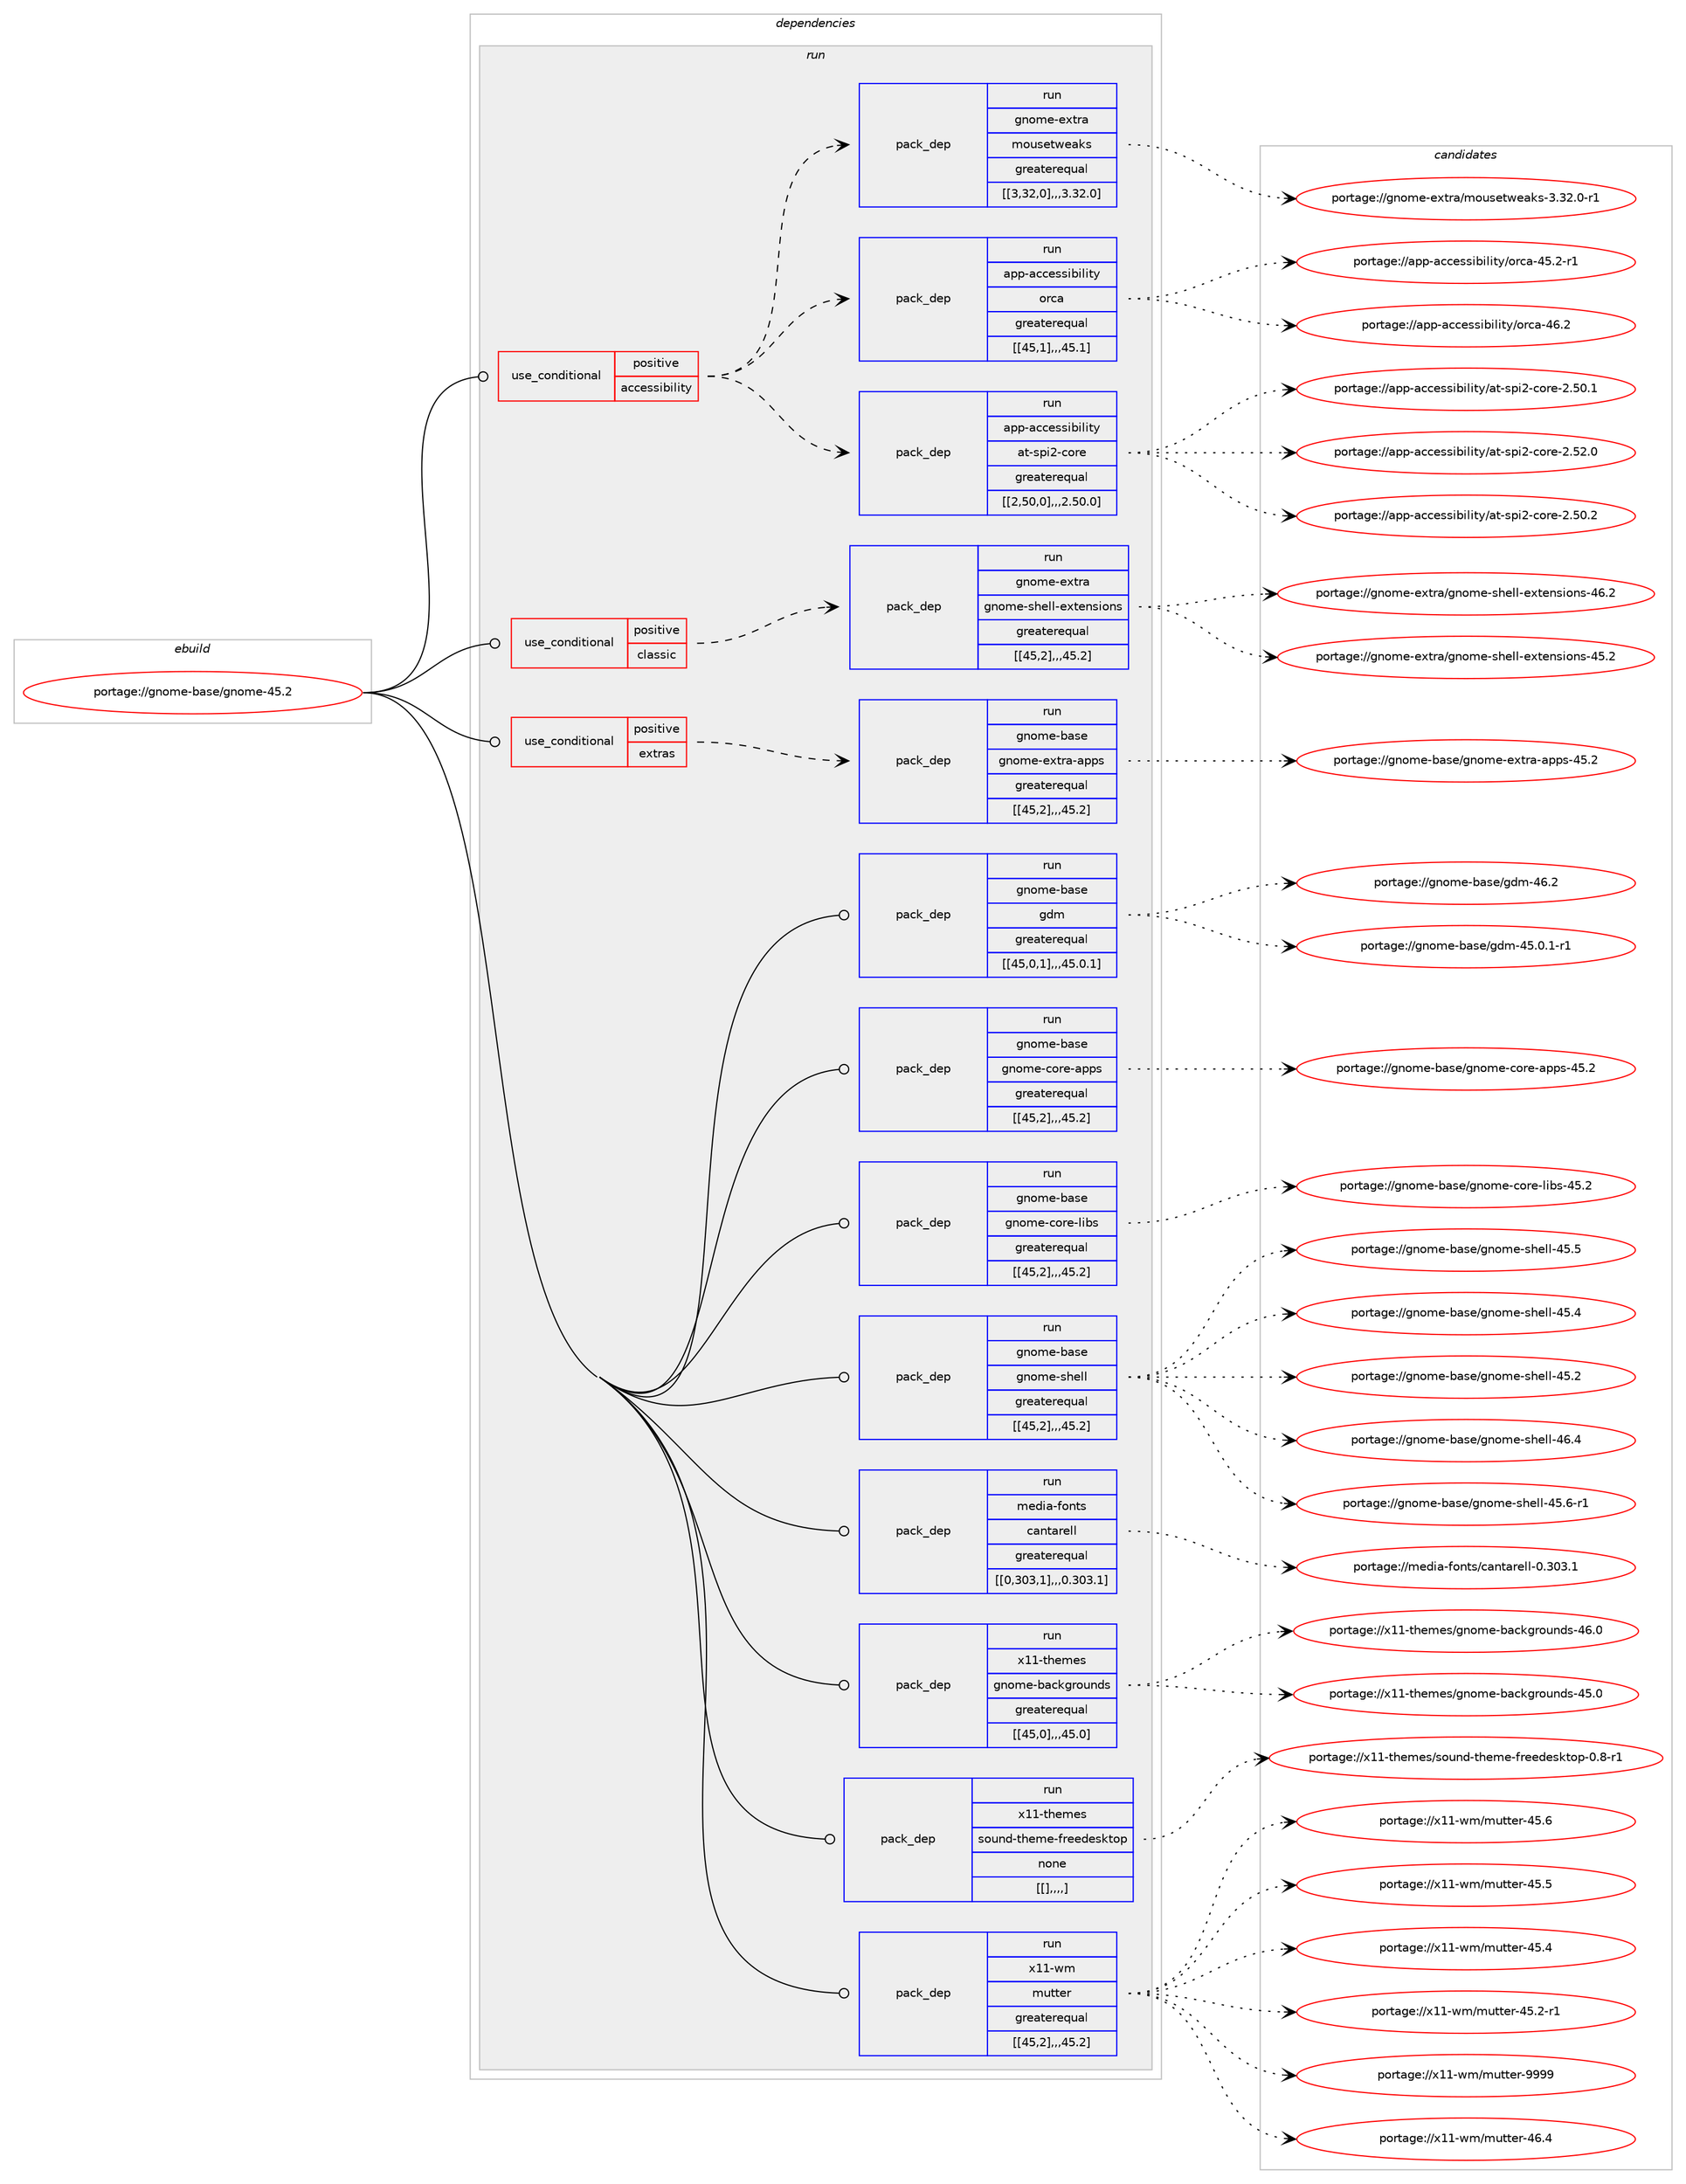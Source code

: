 digraph prolog {

# *************
# Graph options
# *************

newrank=true;
concentrate=true;
compound=true;
graph [rankdir=LR,fontname=Helvetica,fontsize=10,ranksep=1.5];#, ranksep=2.5, nodesep=0.2];
edge  [arrowhead=vee];
node  [fontname=Helvetica,fontsize=10];

# **********
# The ebuild
# **********

subgraph cluster_leftcol {
color=gray;
label=<<i>ebuild</i>>;
id [label="portage://gnome-base/gnome-45.2", color=red, width=4, href="../gnome-base/gnome-45.2.svg"];
}

# ****************
# The dependencies
# ****************

subgraph cluster_midcol {
color=gray;
label=<<i>dependencies</i>>;
subgraph cluster_compile {
fillcolor="#eeeeee";
style=filled;
label=<<i>compile</i>>;
}
subgraph cluster_compileandrun {
fillcolor="#eeeeee";
style=filled;
label=<<i>compile and run</i>>;
}
subgraph cluster_run {
fillcolor="#eeeeee";
style=filled;
label=<<i>run</i>>;
subgraph cond66879 {
dependency240144 [label=<<TABLE BORDER="0" CELLBORDER="1" CELLSPACING="0" CELLPADDING="4"><TR><TD ROWSPAN="3" CELLPADDING="10">use_conditional</TD></TR><TR><TD>positive</TD></TR><TR><TD>accessibility</TD></TR></TABLE>>, shape=none, color=red];
subgraph pack171754 {
dependency240145 [label=<<TABLE BORDER="0" CELLBORDER="1" CELLSPACING="0" CELLPADDING="4" WIDTH="220"><TR><TD ROWSPAN="6" CELLPADDING="30">pack_dep</TD></TR><TR><TD WIDTH="110">run</TD></TR><TR><TD>app-accessibility</TD></TR><TR><TD>at-spi2-core</TD></TR><TR><TD>greaterequal</TD></TR><TR><TD>[[2,50,0],,,2.50.0]</TD></TR></TABLE>>, shape=none, color=blue];
}
dependency240144:e -> dependency240145:w [weight=20,style="dashed",arrowhead="vee"];
subgraph pack171755 {
dependency240146 [label=<<TABLE BORDER="0" CELLBORDER="1" CELLSPACING="0" CELLPADDING="4" WIDTH="220"><TR><TD ROWSPAN="6" CELLPADDING="30">pack_dep</TD></TR><TR><TD WIDTH="110">run</TD></TR><TR><TD>app-accessibility</TD></TR><TR><TD>orca</TD></TR><TR><TD>greaterequal</TD></TR><TR><TD>[[45,1],,,45.1]</TD></TR></TABLE>>, shape=none, color=blue];
}
dependency240144:e -> dependency240146:w [weight=20,style="dashed",arrowhead="vee"];
subgraph pack171756 {
dependency240147 [label=<<TABLE BORDER="0" CELLBORDER="1" CELLSPACING="0" CELLPADDING="4" WIDTH="220"><TR><TD ROWSPAN="6" CELLPADDING="30">pack_dep</TD></TR><TR><TD WIDTH="110">run</TD></TR><TR><TD>gnome-extra</TD></TR><TR><TD>mousetweaks</TD></TR><TR><TD>greaterequal</TD></TR><TR><TD>[[3,32,0],,,3.32.0]</TD></TR></TABLE>>, shape=none, color=blue];
}
dependency240144:e -> dependency240147:w [weight=20,style="dashed",arrowhead="vee"];
}
id:e -> dependency240144:w [weight=20,style="solid",arrowhead="odot"];
subgraph cond66880 {
dependency240148 [label=<<TABLE BORDER="0" CELLBORDER="1" CELLSPACING="0" CELLPADDING="4"><TR><TD ROWSPAN="3" CELLPADDING="10">use_conditional</TD></TR><TR><TD>positive</TD></TR><TR><TD>classic</TD></TR></TABLE>>, shape=none, color=red];
subgraph pack171757 {
dependency240149 [label=<<TABLE BORDER="0" CELLBORDER="1" CELLSPACING="0" CELLPADDING="4" WIDTH="220"><TR><TD ROWSPAN="6" CELLPADDING="30">pack_dep</TD></TR><TR><TD WIDTH="110">run</TD></TR><TR><TD>gnome-extra</TD></TR><TR><TD>gnome-shell-extensions</TD></TR><TR><TD>greaterequal</TD></TR><TR><TD>[[45,2],,,45.2]</TD></TR></TABLE>>, shape=none, color=blue];
}
dependency240148:e -> dependency240149:w [weight=20,style="dashed",arrowhead="vee"];
}
id:e -> dependency240148:w [weight=20,style="solid",arrowhead="odot"];
subgraph cond66881 {
dependency240150 [label=<<TABLE BORDER="0" CELLBORDER="1" CELLSPACING="0" CELLPADDING="4"><TR><TD ROWSPAN="3" CELLPADDING="10">use_conditional</TD></TR><TR><TD>positive</TD></TR><TR><TD>extras</TD></TR></TABLE>>, shape=none, color=red];
subgraph pack171758 {
dependency240151 [label=<<TABLE BORDER="0" CELLBORDER="1" CELLSPACING="0" CELLPADDING="4" WIDTH="220"><TR><TD ROWSPAN="6" CELLPADDING="30">pack_dep</TD></TR><TR><TD WIDTH="110">run</TD></TR><TR><TD>gnome-base</TD></TR><TR><TD>gnome-extra-apps</TD></TR><TR><TD>greaterequal</TD></TR><TR><TD>[[45,2],,,45.2]</TD></TR></TABLE>>, shape=none, color=blue];
}
dependency240150:e -> dependency240151:w [weight=20,style="dashed",arrowhead="vee"];
}
id:e -> dependency240150:w [weight=20,style="solid",arrowhead="odot"];
subgraph pack171759 {
dependency240152 [label=<<TABLE BORDER="0" CELLBORDER="1" CELLSPACING="0" CELLPADDING="4" WIDTH="220"><TR><TD ROWSPAN="6" CELLPADDING="30">pack_dep</TD></TR><TR><TD WIDTH="110">run</TD></TR><TR><TD>gnome-base</TD></TR><TR><TD>gdm</TD></TR><TR><TD>greaterequal</TD></TR><TR><TD>[[45,0,1],,,45.0.1]</TD></TR></TABLE>>, shape=none, color=blue];
}
id:e -> dependency240152:w [weight=20,style="solid",arrowhead="odot"];
subgraph pack171760 {
dependency240153 [label=<<TABLE BORDER="0" CELLBORDER="1" CELLSPACING="0" CELLPADDING="4" WIDTH="220"><TR><TD ROWSPAN="6" CELLPADDING="30">pack_dep</TD></TR><TR><TD WIDTH="110">run</TD></TR><TR><TD>gnome-base</TD></TR><TR><TD>gnome-core-apps</TD></TR><TR><TD>greaterequal</TD></TR><TR><TD>[[45,2],,,45.2]</TD></TR></TABLE>>, shape=none, color=blue];
}
id:e -> dependency240153:w [weight=20,style="solid",arrowhead="odot"];
subgraph pack171761 {
dependency240154 [label=<<TABLE BORDER="0" CELLBORDER="1" CELLSPACING="0" CELLPADDING="4" WIDTH="220"><TR><TD ROWSPAN="6" CELLPADDING="30">pack_dep</TD></TR><TR><TD WIDTH="110">run</TD></TR><TR><TD>gnome-base</TD></TR><TR><TD>gnome-core-libs</TD></TR><TR><TD>greaterequal</TD></TR><TR><TD>[[45,2],,,45.2]</TD></TR></TABLE>>, shape=none, color=blue];
}
id:e -> dependency240154:w [weight=20,style="solid",arrowhead="odot"];
subgraph pack171762 {
dependency240155 [label=<<TABLE BORDER="0" CELLBORDER="1" CELLSPACING="0" CELLPADDING="4" WIDTH="220"><TR><TD ROWSPAN="6" CELLPADDING="30">pack_dep</TD></TR><TR><TD WIDTH="110">run</TD></TR><TR><TD>gnome-base</TD></TR><TR><TD>gnome-shell</TD></TR><TR><TD>greaterequal</TD></TR><TR><TD>[[45,2],,,45.2]</TD></TR></TABLE>>, shape=none, color=blue];
}
id:e -> dependency240155:w [weight=20,style="solid",arrowhead="odot"];
subgraph pack171763 {
dependency240156 [label=<<TABLE BORDER="0" CELLBORDER="1" CELLSPACING="0" CELLPADDING="4" WIDTH="220"><TR><TD ROWSPAN="6" CELLPADDING="30">pack_dep</TD></TR><TR><TD WIDTH="110">run</TD></TR><TR><TD>media-fonts</TD></TR><TR><TD>cantarell</TD></TR><TR><TD>greaterequal</TD></TR><TR><TD>[[0,303,1],,,0.303.1]</TD></TR></TABLE>>, shape=none, color=blue];
}
id:e -> dependency240156:w [weight=20,style="solid",arrowhead="odot"];
subgraph pack171764 {
dependency240157 [label=<<TABLE BORDER="0" CELLBORDER="1" CELLSPACING="0" CELLPADDING="4" WIDTH="220"><TR><TD ROWSPAN="6" CELLPADDING="30">pack_dep</TD></TR><TR><TD WIDTH="110">run</TD></TR><TR><TD>x11-themes</TD></TR><TR><TD>gnome-backgrounds</TD></TR><TR><TD>greaterequal</TD></TR><TR><TD>[[45,0],,,45.0]</TD></TR></TABLE>>, shape=none, color=blue];
}
id:e -> dependency240157:w [weight=20,style="solid",arrowhead="odot"];
subgraph pack171765 {
dependency240158 [label=<<TABLE BORDER="0" CELLBORDER="1" CELLSPACING="0" CELLPADDING="4" WIDTH="220"><TR><TD ROWSPAN="6" CELLPADDING="30">pack_dep</TD></TR><TR><TD WIDTH="110">run</TD></TR><TR><TD>x11-themes</TD></TR><TR><TD>sound-theme-freedesktop</TD></TR><TR><TD>none</TD></TR><TR><TD>[[],,,,]</TD></TR></TABLE>>, shape=none, color=blue];
}
id:e -> dependency240158:w [weight=20,style="solid",arrowhead="odot"];
subgraph pack171766 {
dependency240159 [label=<<TABLE BORDER="0" CELLBORDER="1" CELLSPACING="0" CELLPADDING="4" WIDTH="220"><TR><TD ROWSPAN="6" CELLPADDING="30">pack_dep</TD></TR><TR><TD WIDTH="110">run</TD></TR><TR><TD>x11-wm</TD></TR><TR><TD>mutter</TD></TR><TR><TD>greaterequal</TD></TR><TR><TD>[[45,2],,,45.2]</TD></TR></TABLE>>, shape=none, color=blue];
}
id:e -> dependency240159:w [weight=20,style="solid",arrowhead="odot"];
}
}

# **************
# The candidates
# **************

subgraph cluster_choices {
rank=same;
color=gray;
label=<<i>candidates</i>>;

subgraph choice171754 {
color=black;
nodesep=1;
choice97112112459799991011151151059810510810511612147971164511511210550459911111410145504653504648 [label="portage://app-accessibility/at-spi2-core-2.52.0", color=red, width=4,href="../app-accessibility/at-spi2-core-2.52.0.svg"];
choice97112112459799991011151151059810510810511612147971164511511210550459911111410145504653484650 [label="portage://app-accessibility/at-spi2-core-2.50.2", color=red, width=4,href="../app-accessibility/at-spi2-core-2.50.2.svg"];
choice97112112459799991011151151059810510810511612147971164511511210550459911111410145504653484649 [label="portage://app-accessibility/at-spi2-core-2.50.1", color=red, width=4,href="../app-accessibility/at-spi2-core-2.50.1.svg"];
dependency240145:e -> choice97112112459799991011151151059810510810511612147971164511511210550459911111410145504653504648:w [style=dotted,weight="100"];
dependency240145:e -> choice97112112459799991011151151059810510810511612147971164511511210550459911111410145504653484650:w [style=dotted,weight="100"];
dependency240145:e -> choice97112112459799991011151151059810510810511612147971164511511210550459911111410145504653484649:w [style=dotted,weight="100"];
}
subgraph choice171755 {
color=black;
nodesep=1;
choice9711211245979999101115115105981051081051161214711111499974552544650 [label="portage://app-accessibility/orca-46.2", color=red, width=4,href="../app-accessibility/orca-46.2.svg"];
choice97112112459799991011151151059810510810511612147111114999745525346504511449 [label="portage://app-accessibility/orca-45.2-r1", color=red, width=4,href="../app-accessibility/orca-45.2-r1.svg"];
dependency240146:e -> choice9711211245979999101115115105981051081051161214711111499974552544650:w [style=dotted,weight="100"];
dependency240146:e -> choice97112112459799991011151151059810510810511612147111114999745525346504511449:w [style=dotted,weight="100"];
}
subgraph choice171756 {
color=black;
nodesep=1;
choice10311011110910145101120116114974710911111711510111611910197107115455146515046484511449 [label="portage://gnome-extra/mousetweaks-3.32.0-r1", color=red, width=4,href="../gnome-extra/mousetweaks-3.32.0-r1.svg"];
dependency240147:e -> choice10311011110910145101120116114974710911111711510111611910197107115455146515046484511449:w [style=dotted,weight="100"];
}
subgraph choice171757 {
color=black;
nodesep=1;
choice10311011110910145101120116114974710311011110910145115104101108108451011201161011101151051111101154552544650 [label="portage://gnome-extra/gnome-shell-extensions-46.2", color=red, width=4,href="../gnome-extra/gnome-shell-extensions-46.2.svg"];
choice10311011110910145101120116114974710311011110910145115104101108108451011201161011101151051111101154552534650 [label="portage://gnome-extra/gnome-shell-extensions-45.2", color=red, width=4,href="../gnome-extra/gnome-shell-extensions-45.2.svg"];
dependency240149:e -> choice10311011110910145101120116114974710311011110910145115104101108108451011201161011101151051111101154552544650:w [style=dotted,weight="100"];
dependency240149:e -> choice10311011110910145101120116114974710311011110910145115104101108108451011201161011101151051111101154552534650:w [style=dotted,weight="100"];
}
subgraph choice171758 {
color=black;
nodesep=1;
choice10311011110910145989711510147103110111109101451011201161149745971121121154552534650 [label="portage://gnome-base/gnome-extra-apps-45.2", color=red, width=4,href="../gnome-base/gnome-extra-apps-45.2.svg"];
dependency240151:e -> choice10311011110910145989711510147103110111109101451011201161149745971121121154552534650:w [style=dotted,weight="100"];
}
subgraph choice171759 {
color=black;
nodesep=1;
choice103110111109101459897115101471031001094552544650 [label="portage://gnome-base/gdm-46.2", color=red, width=4,href="../gnome-base/gdm-46.2.svg"];
choice10311011110910145989711510147103100109455253464846494511449 [label="portage://gnome-base/gdm-45.0.1-r1", color=red, width=4,href="../gnome-base/gdm-45.0.1-r1.svg"];
dependency240152:e -> choice103110111109101459897115101471031001094552544650:w [style=dotted,weight="100"];
dependency240152:e -> choice10311011110910145989711510147103100109455253464846494511449:w [style=dotted,weight="100"];
}
subgraph choice171760 {
color=black;
nodesep=1;
choice10311011110910145989711510147103110111109101459911111410145971121121154552534650 [label="portage://gnome-base/gnome-core-apps-45.2", color=red, width=4,href="../gnome-base/gnome-core-apps-45.2.svg"];
dependency240153:e -> choice10311011110910145989711510147103110111109101459911111410145971121121154552534650:w [style=dotted,weight="100"];
}
subgraph choice171761 {
color=black;
nodesep=1;
choice10311011110910145989711510147103110111109101459911111410145108105981154552534650 [label="portage://gnome-base/gnome-core-libs-45.2", color=red, width=4,href="../gnome-base/gnome-core-libs-45.2.svg"];
dependency240154:e -> choice10311011110910145989711510147103110111109101459911111410145108105981154552534650:w [style=dotted,weight="100"];
}
subgraph choice171762 {
color=black;
nodesep=1;
choice10311011110910145989711510147103110111109101451151041011081084552544652 [label="portage://gnome-base/gnome-shell-46.4", color=red, width=4,href="../gnome-base/gnome-shell-46.4.svg"];
choice103110111109101459897115101471031101111091014511510410110810845525346544511449 [label="portage://gnome-base/gnome-shell-45.6-r1", color=red, width=4,href="../gnome-base/gnome-shell-45.6-r1.svg"];
choice10311011110910145989711510147103110111109101451151041011081084552534653 [label="portage://gnome-base/gnome-shell-45.5", color=red, width=4,href="../gnome-base/gnome-shell-45.5.svg"];
choice10311011110910145989711510147103110111109101451151041011081084552534652 [label="portage://gnome-base/gnome-shell-45.4", color=red, width=4,href="../gnome-base/gnome-shell-45.4.svg"];
choice10311011110910145989711510147103110111109101451151041011081084552534650 [label="portage://gnome-base/gnome-shell-45.2", color=red, width=4,href="../gnome-base/gnome-shell-45.2.svg"];
dependency240155:e -> choice10311011110910145989711510147103110111109101451151041011081084552544652:w [style=dotted,weight="100"];
dependency240155:e -> choice103110111109101459897115101471031101111091014511510410110810845525346544511449:w [style=dotted,weight="100"];
dependency240155:e -> choice10311011110910145989711510147103110111109101451151041011081084552534653:w [style=dotted,weight="100"];
dependency240155:e -> choice10311011110910145989711510147103110111109101451151041011081084552534652:w [style=dotted,weight="100"];
dependency240155:e -> choice10311011110910145989711510147103110111109101451151041011081084552534650:w [style=dotted,weight="100"];
}
subgraph choice171763 {
color=black;
nodesep=1;
choice1091011001059745102111110116115479997110116971141011081084548465148514649 [label="portage://media-fonts/cantarell-0.303.1", color=red, width=4,href="../media-fonts/cantarell-0.303.1.svg"];
dependency240156:e -> choice1091011001059745102111110116115479997110116971141011081084548465148514649:w [style=dotted,weight="100"];
}
subgraph choice171764 {
color=black;
nodesep=1;
choice12049494511610410110910111547103110111109101459897991071031141111171101001154552544648 [label="portage://x11-themes/gnome-backgrounds-46.0", color=red, width=4,href="../x11-themes/gnome-backgrounds-46.0.svg"];
choice12049494511610410110910111547103110111109101459897991071031141111171101001154552534648 [label="portage://x11-themes/gnome-backgrounds-45.0", color=red, width=4,href="../x11-themes/gnome-backgrounds-45.0.svg"];
dependency240157:e -> choice12049494511610410110910111547103110111109101459897991071031141111171101001154552544648:w [style=dotted,weight="100"];
dependency240157:e -> choice12049494511610410110910111547103110111109101459897991071031141111171101001154552534648:w [style=dotted,weight="100"];
}
subgraph choice171765 {
color=black;
nodesep=1;
choice120494945116104101109101115471151111171101004511610410110910145102114101101100101115107116111112454846564511449 [label="portage://x11-themes/sound-theme-freedesktop-0.8-r1", color=red, width=4,href="../x11-themes/sound-theme-freedesktop-0.8-r1.svg"];
dependency240158:e -> choice120494945116104101109101115471151111171101004511610410110910145102114101101100101115107116111112454846564511449:w [style=dotted,weight="100"];
}
subgraph choice171766 {
color=black;
nodesep=1;
choice120494945119109471091171161161011144557575757 [label="portage://x11-wm/mutter-9999", color=red, width=4,href="../x11-wm/mutter-9999.svg"];
choice120494945119109471091171161161011144552544652 [label="portage://x11-wm/mutter-46.4", color=red, width=4,href="../x11-wm/mutter-46.4.svg"];
choice120494945119109471091171161161011144552534654 [label="portage://x11-wm/mutter-45.6", color=red, width=4,href="../x11-wm/mutter-45.6.svg"];
choice120494945119109471091171161161011144552534653 [label="portage://x11-wm/mutter-45.5", color=red, width=4,href="../x11-wm/mutter-45.5.svg"];
choice120494945119109471091171161161011144552534652 [label="portage://x11-wm/mutter-45.4", color=red, width=4,href="../x11-wm/mutter-45.4.svg"];
choice1204949451191094710911711611610111445525346504511449 [label="portage://x11-wm/mutter-45.2-r1", color=red, width=4,href="../x11-wm/mutter-45.2-r1.svg"];
dependency240159:e -> choice120494945119109471091171161161011144557575757:w [style=dotted,weight="100"];
dependency240159:e -> choice120494945119109471091171161161011144552544652:w [style=dotted,weight="100"];
dependency240159:e -> choice120494945119109471091171161161011144552534654:w [style=dotted,weight="100"];
dependency240159:e -> choice120494945119109471091171161161011144552534653:w [style=dotted,weight="100"];
dependency240159:e -> choice120494945119109471091171161161011144552534652:w [style=dotted,weight="100"];
dependency240159:e -> choice1204949451191094710911711611610111445525346504511449:w [style=dotted,weight="100"];
}
}

}
